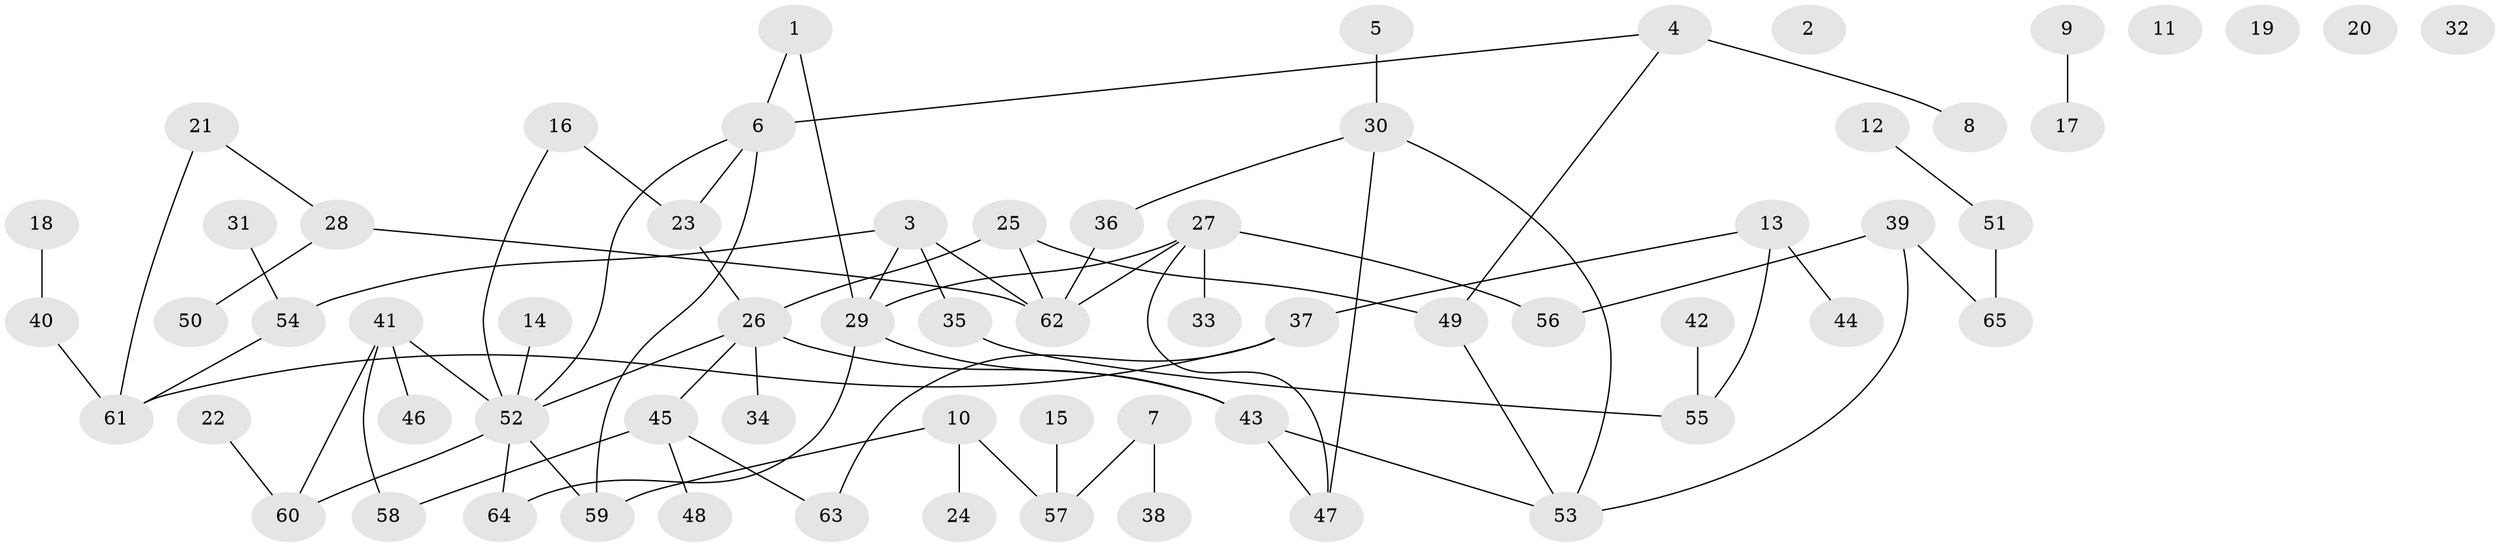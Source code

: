 // Generated by graph-tools (version 1.1) at 2025/00/03/09/25 03:00:48]
// undirected, 65 vertices, 76 edges
graph export_dot {
graph [start="1"]
  node [color=gray90,style=filled];
  1;
  2;
  3;
  4;
  5;
  6;
  7;
  8;
  9;
  10;
  11;
  12;
  13;
  14;
  15;
  16;
  17;
  18;
  19;
  20;
  21;
  22;
  23;
  24;
  25;
  26;
  27;
  28;
  29;
  30;
  31;
  32;
  33;
  34;
  35;
  36;
  37;
  38;
  39;
  40;
  41;
  42;
  43;
  44;
  45;
  46;
  47;
  48;
  49;
  50;
  51;
  52;
  53;
  54;
  55;
  56;
  57;
  58;
  59;
  60;
  61;
  62;
  63;
  64;
  65;
  1 -- 6;
  1 -- 29;
  3 -- 29;
  3 -- 35;
  3 -- 54;
  3 -- 62;
  4 -- 6;
  4 -- 8;
  4 -- 49;
  5 -- 30;
  6 -- 23;
  6 -- 52;
  6 -- 59;
  7 -- 38;
  7 -- 57;
  9 -- 17;
  10 -- 24;
  10 -- 57;
  10 -- 59;
  12 -- 51;
  13 -- 37;
  13 -- 44;
  13 -- 55;
  14 -- 52;
  15 -- 57;
  16 -- 23;
  16 -- 52;
  18 -- 40;
  21 -- 28;
  21 -- 61;
  22 -- 60;
  23 -- 26;
  25 -- 26;
  25 -- 49;
  25 -- 62;
  26 -- 34;
  26 -- 43;
  26 -- 45;
  26 -- 52;
  27 -- 29;
  27 -- 33;
  27 -- 47;
  27 -- 56;
  27 -- 62;
  28 -- 50;
  28 -- 62;
  29 -- 43;
  29 -- 64;
  30 -- 36;
  30 -- 47;
  30 -- 53;
  31 -- 54;
  35 -- 55;
  36 -- 62;
  37 -- 61;
  37 -- 63;
  39 -- 53;
  39 -- 56;
  39 -- 65;
  40 -- 61;
  41 -- 46;
  41 -- 52;
  41 -- 58;
  41 -- 60;
  42 -- 55;
  43 -- 47;
  43 -- 53;
  45 -- 48;
  45 -- 58;
  45 -- 63;
  49 -- 53;
  51 -- 65;
  52 -- 59;
  52 -- 60;
  52 -- 64;
  54 -- 61;
}
